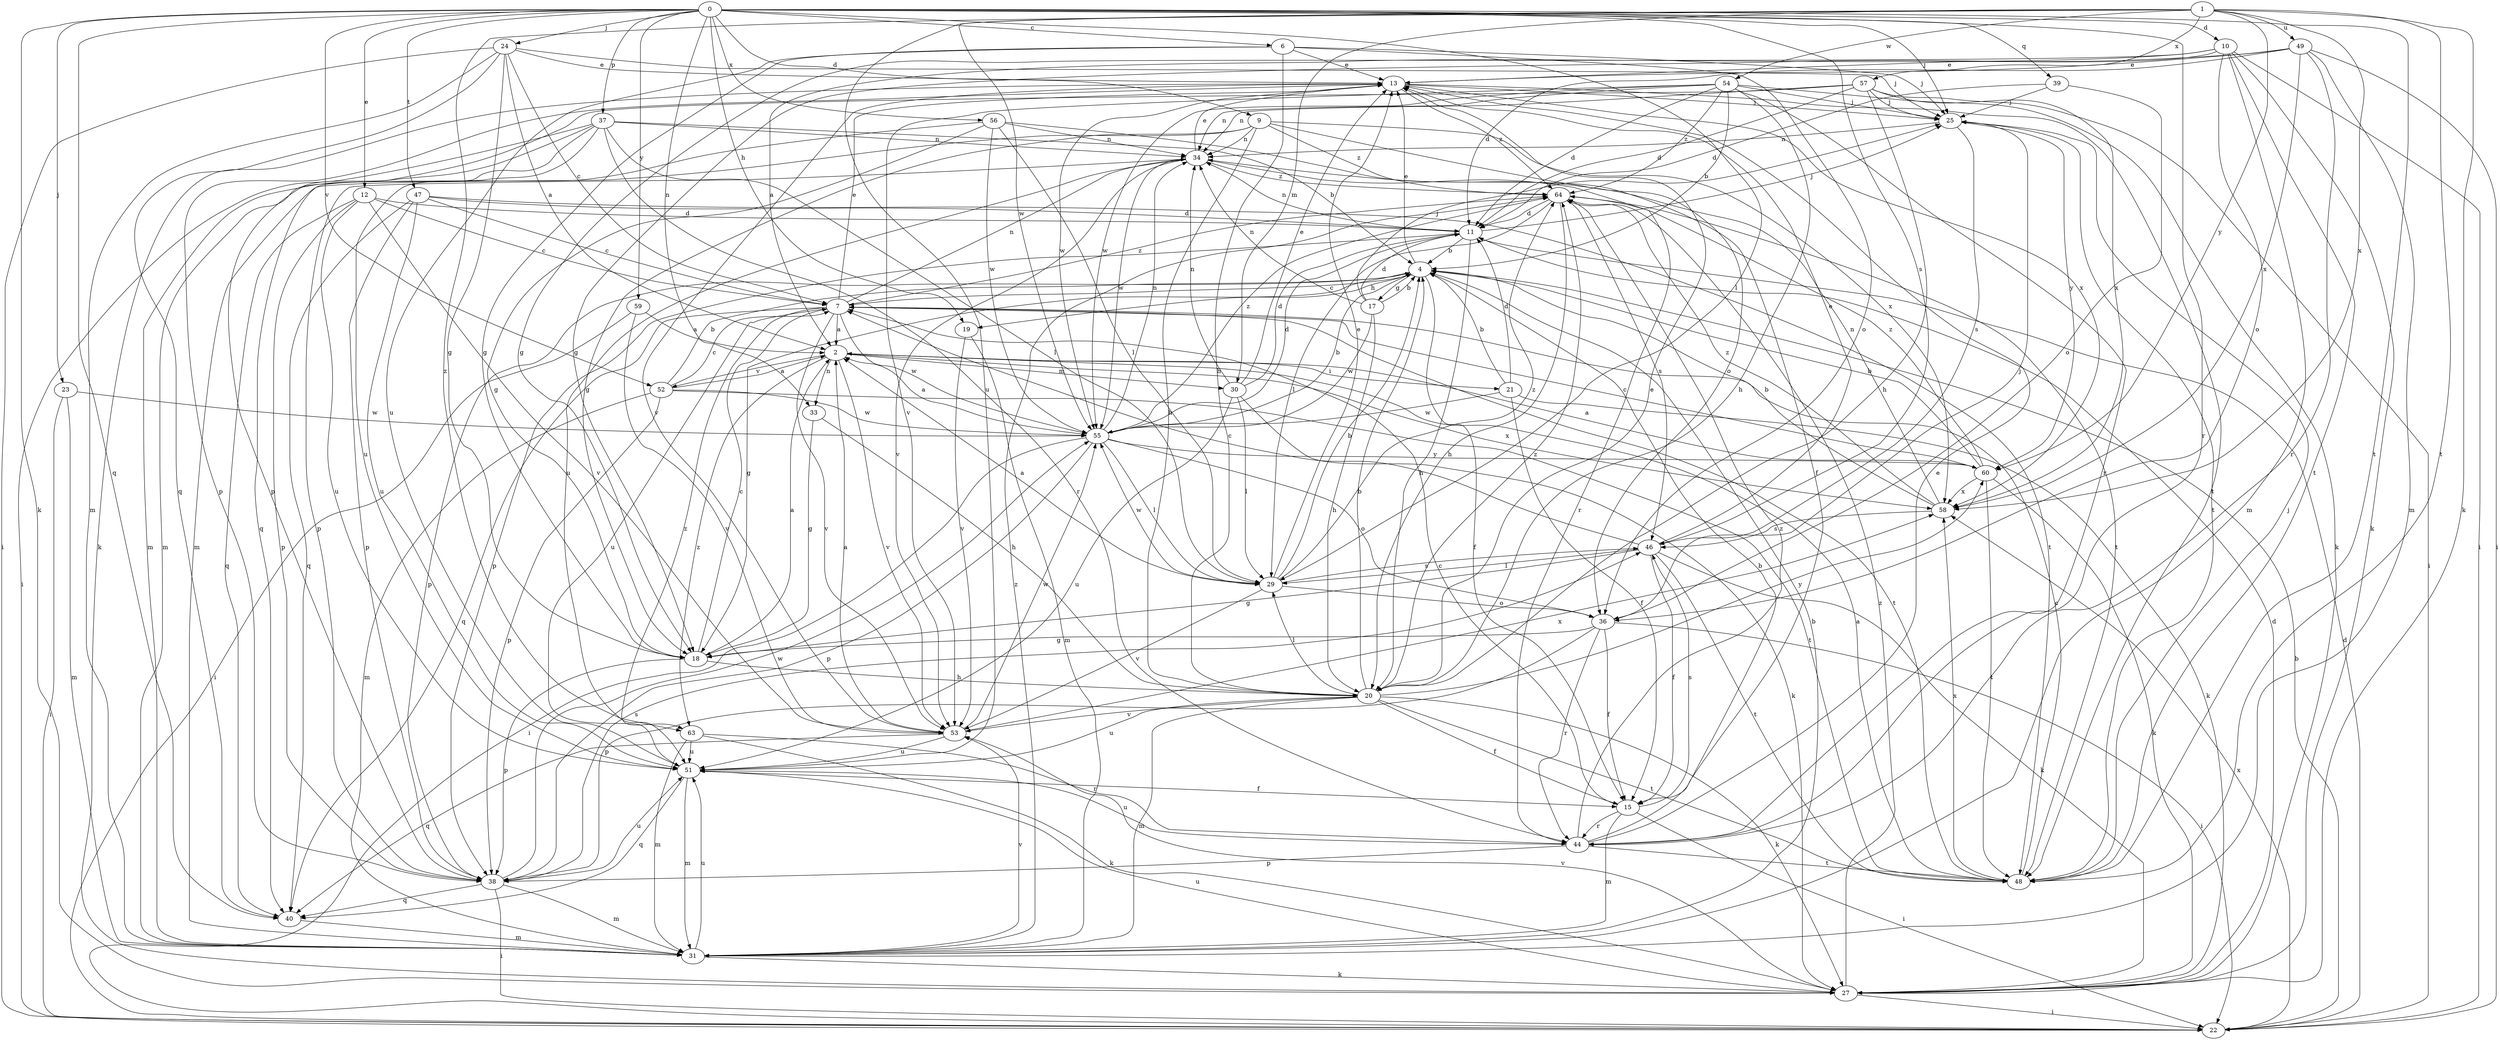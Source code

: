 strict digraph  {
0;
1;
2;
4;
6;
7;
9;
10;
11;
12;
13;
15;
17;
18;
19;
20;
21;
22;
23;
24;
25;
27;
29;
30;
31;
33;
34;
36;
37;
38;
39;
40;
44;
46;
47;
48;
49;
51;
52;
53;
54;
55;
56;
57;
58;
59;
60;
63;
64;
0 -> 6  [label=c];
0 -> 9  [label=d];
0 -> 10  [label=d];
0 -> 12  [label=e];
0 -> 19  [label=h];
0 -> 23  [label=j];
0 -> 24  [label=j];
0 -> 25  [label=j];
0 -> 27  [label=k];
0 -> 29  [label=l];
0 -> 33  [label=n];
0 -> 37  [label=p];
0 -> 39  [label=q];
0 -> 40  [label=q];
0 -> 44  [label=r];
0 -> 46  [label=s];
0 -> 47  [label=t];
0 -> 48  [label=t];
0 -> 52  [label=v];
0 -> 56  [label=x];
0 -> 59  [label=y];
1 -> 27  [label=k];
1 -> 30  [label=m];
1 -> 48  [label=t];
1 -> 49  [label=u];
1 -> 51  [label=u];
1 -> 54  [label=w];
1 -> 55  [label=w];
1 -> 57  [label=x];
1 -> 58  [label=x];
1 -> 60  [label=y];
1 -> 63  [label=z];
2 -> 21  [label=i];
2 -> 30  [label=m];
2 -> 33  [label=n];
2 -> 52  [label=v];
2 -> 53  [label=v];
2 -> 58  [label=x];
2 -> 63  [label=z];
4 -> 7  [label=c];
4 -> 13  [label=e];
4 -> 15  [label=f];
4 -> 17  [label=g];
4 -> 18  [label=g];
4 -> 19  [label=h];
4 -> 38  [label=p];
6 -> 13  [label=e];
6 -> 18  [label=g];
6 -> 20  [label=h];
6 -> 25  [label=j];
6 -> 36  [label=o];
6 -> 51  [label=u];
7 -> 2  [label=a];
7 -> 13  [label=e];
7 -> 34  [label=n];
7 -> 40  [label=q];
7 -> 48  [label=t];
7 -> 51  [label=u];
7 -> 53  [label=v];
7 -> 55  [label=w];
7 -> 63  [label=z];
7 -> 64  [label=z];
9 -> 18  [label=g];
9 -> 20  [label=h];
9 -> 31  [label=m];
9 -> 34  [label=n];
9 -> 36  [label=o];
9 -> 58  [label=x];
9 -> 64  [label=z];
10 -> 2  [label=a];
10 -> 13  [label=e];
10 -> 18  [label=g];
10 -> 22  [label=i];
10 -> 27  [label=k];
10 -> 31  [label=m];
10 -> 36  [label=o];
10 -> 48  [label=t];
11 -> 4  [label=b];
11 -> 20  [label=h];
11 -> 25  [label=j];
11 -> 34  [label=n];
11 -> 38  [label=p];
12 -> 7  [label=c];
12 -> 11  [label=d];
12 -> 38  [label=p];
12 -> 40  [label=q];
12 -> 51  [label=u];
12 -> 53  [label=v];
13 -> 25  [label=j];
13 -> 27  [label=k];
13 -> 38  [label=p];
13 -> 48  [label=t];
13 -> 53  [label=v];
13 -> 55  [label=w];
13 -> 58  [label=x];
13 -> 64  [label=z];
15 -> 7  [label=c];
15 -> 22  [label=i];
15 -> 31  [label=m];
15 -> 44  [label=r];
15 -> 46  [label=s];
17 -> 4  [label=b];
17 -> 11  [label=d];
17 -> 20  [label=h];
17 -> 25  [label=j];
17 -> 34  [label=n];
17 -> 55  [label=w];
18 -> 2  [label=a];
18 -> 7  [label=c];
18 -> 20  [label=h];
18 -> 38  [label=p];
19 -> 31  [label=m];
19 -> 53  [label=v];
20 -> 4  [label=b];
20 -> 13  [label=e];
20 -> 15  [label=f];
20 -> 27  [label=k];
20 -> 29  [label=l];
20 -> 31  [label=m];
20 -> 48  [label=t];
20 -> 51  [label=u];
20 -> 53  [label=v];
20 -> 60  [label=y];
20 -> 64  [label=z];
21 -> 4  [label=b];
21 -> 11  [label=d];
21 -> 15  [label=f];
21 -> 27  [label=k];
21 -> 55  [label=w];
22 -> 4  [label=b];
22 -> 11  [label=d];
22 -> 58  [label=x];
23 -> 22  [label=i];
23 -> 31  [label=m];
23 -> 55  [label=w];
24 -> 2  [label=a];
24 -> 7  [label=c];
24 -> 13  [label=e];
24 -> 18  [label=g];
24 -> 22  [label=i];
24 -> 25  [label=j];
24 -> 31  [label=m];
24 -> 40  [label=q];
25 -> 34  [label=n];
25 -> 46  [label=s];
25 -> 48  [label=t];
25 -> 60  [label=y];
27 -> 11  [label=d];
27 -> 22  [label=i];
27 -> 51  [label=u];
27 -> 53  [label=v];
27 -> 64  [label=z];
29 -> 2  [label=a];
29 -> 4  [label=b];
29 -> 13  [label=e];
29 -> 36  [label=o];
29 -> 46  [label=s];
29 -> 53  [label=v];
29 -> 55  [label=w];
29 -> 64  [label=z];
30 -> 11  [label=d];
30 -> 13  [label=e];
30 -> 27  [label=k];
30 -> 29  [label=l];
30 -> 34  [label=n];
30 -> 51  [label=u];
31 -> 4  [label=b];
31 -> 27  [label=k];
31 -> 51  [label=u];
31 -> 53  [label=v];
31 -> 64  [label=z];
33 -> 18  [label=g];
33 -> 20  [label=h];
34 -> 13  [label=e];
34 -> 38  [label=p];
34 -> 44  [label=r];
34 -> 51  [label=u];
34 -> 53  [label=v];
34 -> 55  [label=w];
34 -> 64  [label=z];
36 -> 15  [label=f];
36 -> 18  [label=g];
36 -> 22  [label=i];
36 -> 25  [label=j];
36 -> 38  [label=p];
36 -> 44  [label=r];
37 -> 4  [label=b];
37 -> 22  [label=i];
37 -> 29  [label=l];
37 -> 31  [label=m];
37 -> 34  [label=n];
37 -> 40  [label=q];
37 -> 44  [label=r];
37 -> 51  [label=u];
38 -> 22  [label=i];
38 -> 31  [label=m];
38 -> 40  [label=q];
38 -> 46  [label=s];
38 -> 51  [label=u];
38 -> 55  [label=w];
39 -> 11  [label=d];
39 -> 25  [label=j];
39 -> 36  [label=o];
40 -> 31  [label=m];
44 -> 4  [label=b];
44 -> 13  [label=e];
44 -> 38  [label=p];
44 -> 48  [label=t];
44 -> 51  [label=u];
44 -> 64  [label=z];
46 -> 7  [label=c];
46 -> 13  [label=e];
46 -> 15  [label=f];
46 -> 18  [label=g];
46 -> 27  [label=k];
46 -> 29  [label=l];
46 -> 48  [label=t];
47 -> 7  [label=c];
47 -> 11  [label=d];
47 -> 38  [label=p];
47 -> 40  [label=q];
47 -> 48  [label=t];
47 -> 51  [label=u];
48 -> 2  [label=a];
48 -> 7  [label=c];
48 -> 25  [label=j];
48 -> 58  [label=x];
49 -> 11  [label=d];
49 -> 13  [label=e];
49 -> 18  [label=g];
49 -> 22  [label=i];
49 -> 31  [label=m];
49 -> 44  [label=r];
49 -> 58  [label=x];
51 -> 15  [label=f];
51 -> 31  [label=m];
51 -> 40  [label=q];
52 -> 2  [label=a];
52 -> 4  [label=b];
52 -> 7  [label=c];
52 -> 31  [label=m];
52 -> 38  [label=p];
52 -> 48  [label=t];
52 -> 55  [label=w];
53 -> 2  [label=a];
53 -> 40  [label=q];
53 -> 51  [label=u];
53 -> 55  [label=w];
53 -> 58  [label=x];
54 -> 4  [label=b];
54 -> 11  [label=d];
54 -> 20  [label=h];
54 -> 25  [label=j];
54 -> 27  [label=k];
54 -> 34  [label=n];
54 -> 44  [label=r];
54 -> 53  [label=v];
54 -> 55  [label=w];
54 -> 64  [label=z];
55 -> 2  [label=a];
55 -> 4  [label=b];
55 -> 11  [label=d];
55 -> 22  [label=i];
55 -> 29  [label=l];
55 -> 34  [label=n];
55 -> 36  [label=o];
55 -> 38  [label=p];
55 -> 60  [label=y];
55 -> 64  [label=z];
56 -> 15  [label=f];
56 -> 18  [label=g];
56 -> 29  [label=l];
56 -> 31  [label=m];
56 -> 34  [label=n];
56 -> 55  [label=w];
57 -> 11  [label=d];
57 -> 20  [label=h];
57 -> 22  [label=i];
57 -> 25  [label=j];
57 -> 34  [label=n];
57 -> 38  [label=p];
57 -> 58  [label=x];
58 -> 4  [label=b];
58 -> 34  [label=n];
58 -> 46  [label=s];
58 -> 64  [label=z];
59 -> 2  [label=a];
59 -> 22  [label=i];
59 -> 53  [label=v];
60 -> 2  [label=a];
60 -> 4  [label=b];
60 -> 7  [label=c];
60 -> 27  [label=k];
60 -> 48  [label=t];
60 -> 58  [label=x];
60 -> 64  [label=z];
63 -> 27  [label=k];
63 -> 31  [label=m];
63 -> 44  [label=r];
63 -> 51  [label=u];
64 -> 11  [label=d];
64 -> 20  [label=h];
64 -> 29  [label=l];
64 -> 46  [label=s];
64 -> 48  [label=t];
}
